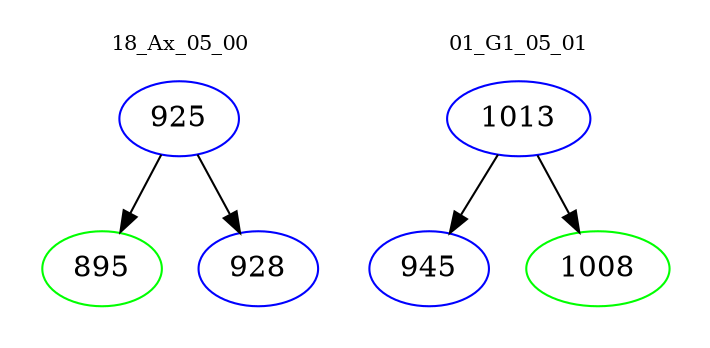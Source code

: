 digraph{
subgraph cluster_0 {
color = white
label = "18_Ax_05_00";
fontsize=10;
T0_925 [label="925", color="blue"]
T0_925 -> T0_895 [color="black"]
T0_895 [label="895", color="green"]
T0_925 -> T0_928 [color="black"]
T0_928 [label="928", color="blue"]
}
subgraph cluster_1 {
color = white
label = "01_G1_05_01";
fontsize=10;
T1_1013 [label="1013", color="blue"]
T1_1013 -> T1_945 [color="black"]
T1_945 [label="945", color="blue"]
T1_1013 -> T1_1008 [color="black"]
T1_1008 [label="1008", color="green"]
}
}
